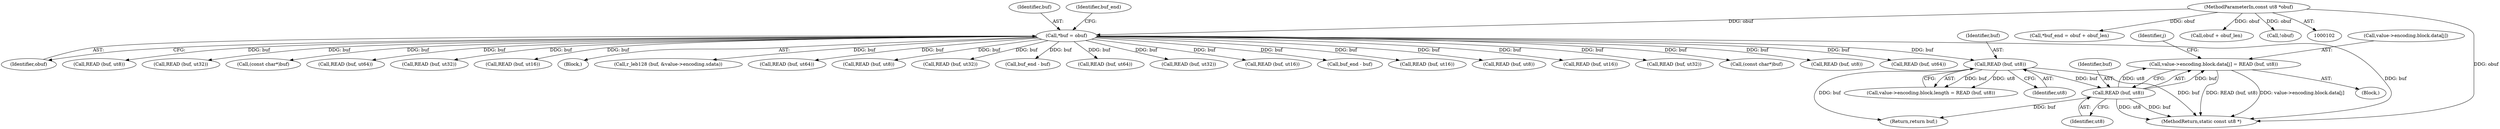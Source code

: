 digraph "0_radare2_2ca9ab45891b6ae8e32b6c28c81eebca059cbe5d_0@array" {
"1000586" [label="(Call,value->encoding.block.data[j] = READ (buf, ut8))"];
"1000596" [label="(Call,READ (buf, ut8))"];
"1000538" [label="(Call,READ (buf, ut8))"];
"1000112" [label="(Call,*buf = obuf)"];
"1000103" [label="(MethodParameterIn,const ut8 *obuf)"];
"1000596" [label="(Call,READ (buf, ut8))"];
"1000112" [label="(Call,*buf = obuf)"];
"1000328" [label="(Call,READ (buf, ut32))"];
"1000445" [label="(Call,(const char*)buf)"];
"1000749" [label="(Call,READ (buf, ut8))"];
"1000782" [label="(Call,READ (buf, ut64))"];
"1000597" [label="(Identifier,buf)"];
"1000585" [label="(Block,)"];
"1000586" [label="(Call,value->encoding.block.data[j] = READ (buf, ut8))"];
"1000113" [label="(Identifier,buf)"];
"1000116" [label="(Call,*buf_end = obuf + obuf_len)"];
"1000598" [label="(Identifier,ut8)"];
"1000114" [label="(Identifier,obuf)"];
"1000200" [label="(Call,READ (buf, ut8))"];
"1000222" [label="(Call,READ (buf, ut32))"];
"1000587" [label="(Call,value->encoding.block.data[j])"];
"1000437" [label="(Call,(const char*)buf)"];
"1000118" [label="(Call,obuf + obuf_len)"];
"1000233" [label="(Call,READ (buf, ut64))"];
"1000632" [label="(Call,READ (buf, ut32))"];
"1000530" [label="(Call,value->encoding.block.length = READ (buf, ut8))"];
"1000398" [label="(Call,READ (buf, ut16))"];
"1000133" [label="(Call,!obuf)"];
"1000540" [label="(Identifier,ut8)"];
"1000103" [label="(MethodParameterIn,const ut8 *obuf)"];
"1000110" [label="(Block,)"];
"1000614" [label="(Call,r_leb128 (buf, &value->encoding.sdata))"];
"1000738" [label="(Call,READ (buf, ut64))"];
"1000584" [label="(Identifier,j)"];
"1000814" [label="(MethodReturn,static const ut8 *)"];
"1000607" [label="(Call,READ (buf, ut8))"];
"1000538" [label="(Call,READ (buf, ut8))"];
"1000539" [label="(Identifier,buf)"];
"1000771" [label="(Call,READ (buf, ut32))"];
"1000455" [label="(Call,buf_end - buf)"];
"1000420" [label="(Call,READ (buf, ut64))"];
"1000812" [label="(Return,return buf;)"];
"1000409" [label="(Call,READ (buf, ut32))"];
"1000760" [label="(Call,READ (buf, ut16))"];
"1000117" [label="(Identifier,buf_end)"];
"1000702" [label="(Call,buf_end - buf)"];
"1000257" [label="(Call,READ (buf, ut16))"];
"1000793" [label="(Call,READ (buf, ut8))"];
"1000211" [label="(Call,READ (buf, ut16))"];
"1000586" -> "1000585"  [label="AST: "];
"1000586" -> "1000596"  [label="CFG: "];
"1000587" -> "1000586"  [label="AST: "];
"1000596" -> "1000586"  [label="AST: "];
"1000584" -> "1000586"  [label="CFG: "];
"1000586" -> "1000814"  [label="DDG: READ (buf, ut8)"];
"1000586" -> "1000814"  [label="DDG: value->encoding.block.data[j]"];
"1000596" -> "1000586"  [label="DDG: buf"];
"1000596" -> "1000586"  [label="DDG: ut8"];
"1000596" -> "1000598"  [label="CFG: "];
"1000597" -> "1000596"  [label="AST: "];
"1000598" -> "1000596"  [label="AST: "];
"1000596" -> "1000814"  [label="DDG: ut8"];
"1000596" -> "1000814"  [label="DDG: buf"];
"1000538" -> "1000596"  [label="DDG: buf"];
"1000596" -> "1000812"  [label="DDG: buf"];
"1000538" -> "1000530"  [label="AST: "];
"1000538" -> "1000540"  [label="CFG: "];
"1000539" -> "1000538"  [label="AST: "];
"1000540" -> "1000538"  [label="AST: "];
"1000530" -> "1000538"  [label="CFG: "];
"1000538" -> "1000814"  [label="DDG: buf"];
"1000538" -> "1000530"  [label="DDG: buf"];
"1000538" -> "1000530"  [label="DDG: ut8"];
"1000112" -> "1000538"  [label="DDG: buf"];
"1000538" -> "1000812"  [label="DDG: buf"];
"1000112" -> "1000110"  [label="AST: "];
"1000112" -> "1000114"  [label="CFG: "];
"1000113" -> "1000112"  [label="AST: "];
"1000114" -> "1000112"  [label="AST: "];
"1000117" -> "1000112"  [label="CFG: "];
"1000112" -> "1000814"  [label="DDG: buf"];
"1000103" -> "1000112"  [label="DDG: obuf"];
"1000112" -> "1000200"  [label="DDG: buf"];
"1000112" -> "1000211"  [label="DDG: buf"];
"1000112" -> "1000222"  [label="DDG: buf"];
"1000112" -> "1000233"  [label="DDG: buf"];
"1000112" -> "1000257"  [label="DDG: buf"];
"1000112" -> "1000328"  [label="DDG: buf"];
"1000112" -> "1000398"  [label="DDG: buf"];
"1000112" -> "1000409"  [label="DDG: buf"];
"1000112" -> "1000420"  [label="DDG: buf"];
"1000112" -> "1000437"  [label="DDG: buf"];
"1000112" -> "1000445"  [label="DDG: buf"];
"1000112" -> "1000455"  [label="DDG: buf"];
"1000112" -> "1000607"  [label="DDG: buf"];
"1000112" -> "1000614"  [label="DDG: buf"];
"1000112" -> "1000632"  [label="DDG: buf"];
"1000112" -> "1000702"  [label="DDG: buf"];
"1000112" -> "1000738"  [label="DDG: buf"];
"1000112" -> "1000749"  [label="DDG: buf"];
"1000112" -> "1000760"  [label="DDG: buf"];
"1000112" -> "1000771"  [label="DDG: buf"];
"1000112" -> "1000782"  [label="DDG: buf"];
"1000112" -> "1000793"  [label="DDG: buf"];
"1000103" -> "1000102"  [label="AST: "];
"1000103" -> "1000814"  [label="DDG: obuf"];
"1000103" -> "1000116"  [label="DDG: obuf"];
"1000103" -> "1000118"  [label="DDG: obuf"];
"1000103" -> "1000133"  [label="DDG: obuf"];
}
